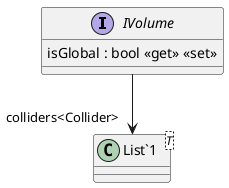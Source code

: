 @startuml
interface IVolume {
    isGlobal : bool <<get>> <<set>>
}
class "List`1"<T> {
}
IVolume --> "colliders<Collider>" "List`1"
@enduml
